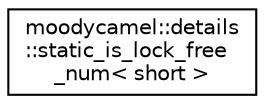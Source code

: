 digraph "Graphical Class Hierarchy"
{
 // LATEX_PDF_SIZE
  edge [fontname="Helvetica",fontsize="10",labelfontname="Helvetica",labelfontsize="10"];
  node [fontname="Helvetica",fontsize="10",shape=record];
  rankdir="LR";
  Node0 [label="moodycamel::details\l::static_is_lock_free\l_num\< short \>",height=0.2,width=0.4,color="black", fillcolor="white", style="filled",URL="$structmoodycamel_1_1details_1_1static__is__lock__free__num_3_01short_01_4.html",tooltip=" "];
}
